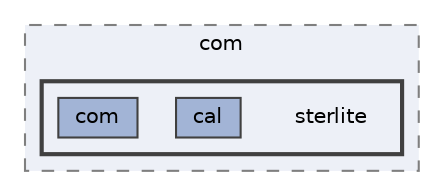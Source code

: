 digraph "repository/cal-testing/src/test/java/com/sterlite"
{
 // LATEX_PDF_SIZE
  bgcolor="transparent";
  edge [fontname=Helvetica,fontsize=10,labelfontname=Helvetica,labelfontsize=10];
  node [fontname=Helvetica,fontsize=10,shape=box,height=0.2,width=0.4];
  compound=true
  subgraph clusterdir_51d86b3e31be1474ac278e5134245a83 {
    graph [ bgcolor="#edf0f7", pencolor="grey50", label="com", fontname=Helvetica,fontsize=10 style="filled,dashed", URL="dir_51d86b3e31be1474ac278e5134245a83.html",tooltip=""]
  subgraph clusterdir_b25386ad297a1afcd446e6b5c49cd48a {
    graph [ bgcolor="#edf0f7", pencolor="grey25", label="", fontname=Helvetica,fontsize=10 style="filled,bold", URL="dir_b25386ad297a1afcd446e6b5c49cd48a.html",tooltip=""]
    dir_b25386ad297a1afcd446e6b5c49cd48a [shape=plaintext, label="sterlite"];
  dir_6c9bc2cdf86e59d6bda5801de3c2db24 [label="cal", fillcolor="#a2b4d6", color="grey25", style="filled", URL="dir_6c9bc2cdf86e59d6bda5801de3c2db24.html",tooltip=""];
  dir_fd84fb062c454c73f02415b1b7706512 [label="com", fillcolor="#a2b4d6", color="grey25", style="filled", URL="dir_fd84fb062c454c73f02415b1b7706512.html",tooltip=""];
  }
  }
}
